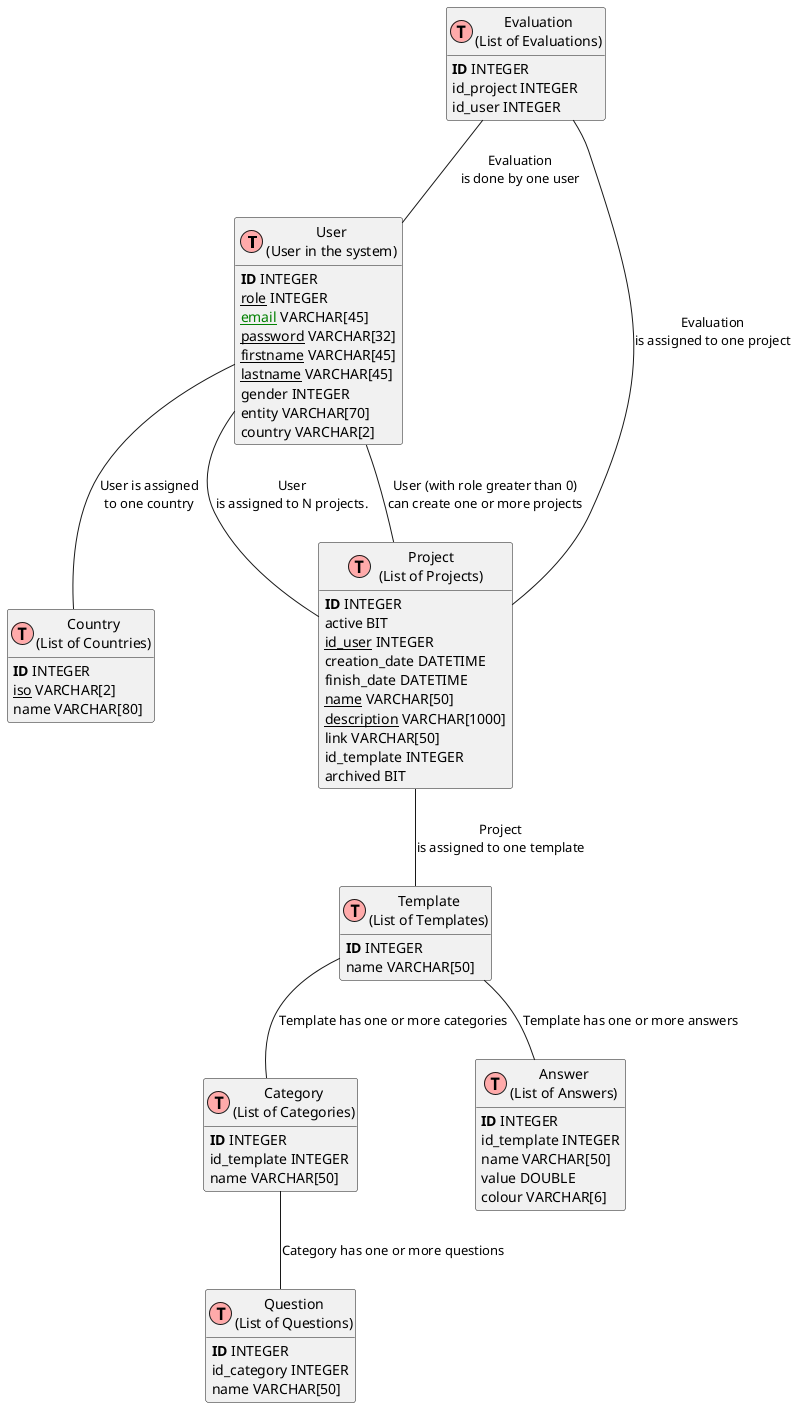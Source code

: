 @startuml
' uncomment the line below if you're using computer with a retina display
' skinparam dpi 300
!define Table(name,desc) class name as "desc" << (T,#FFAAAA) >>
' we use bold for primary key
' green color for unique
' and underscore for not_null
!define primary_key(x) <b>x</b>
!define unique(x) <color:green>x</color>
!define not_null(x) <u>x</u>
' other tags available:
' <i></i>
' <back:COLOR></color>, where color is a color name or html color code
' (#FFAACC)
' see: http://plantuml.com/classes.html#More
hide methods
hide stereotypes

' entities

Table(user, "User\n(User in the system)") {
primary_key(ID) INTEGER
not_null(role) INTEGER
not_null(unique(email)) VARCHAR[45]
not_null(password) VARCHAR[32]
not_null(firstname) VARCHAR[45]
not_null(lastname) VARCHAR[45]
gender INTEGER
entity VARCHAR[70]
country VARCHAR[2]
}

Table(country, "Country\n(List of Countries)") {
primary_key(ID) INTEGER
not_null(iso) VARCHAR[2]
name VARCHAR[80]
}

Table(project, "Project\n(List of Projects)") {
primary_key(ID) INTEGER
active BIT
not_null(id_user) INTEGER
creation_date DATETIME
finish_date DATETIME
not_null(name) VARCHAR[50]
not_null(description) VARCHAR[1000]
link VARCHAR[50]
id_template INTEGER
archived BIT
}

Table(evaluation, "Evaluation\n(List of Evaluations)") {
primary_key(ID) INTEGER
id_project INTEGER
id_user INTEGER
}

Table(template, "Template\n(List of Templates)") {
primary_key(ID) INTEGER
name VARCHAR[50]
}

Table(template_category, "Category\n(List of Categories)") {
primary_key(ID) INTEGER
id_template INTEGER
name VARCHAR[50]
}

Table(template_question, "Question\n(List of Questions)") {
primary_key(ID) INTEGER
id_category INTEGER
name VARCHAR[50]
}

Table(template_answer, "Answer\n(List of Answers)") {
primary_key(ID) INTEGER
id_template INTEGER
name VARCHAR[50]
value DOUBLE
colour VARCHAR[6]
}

' relationships
user -- country : "User is assigned\nto one country"
project -- user : "User (with role greater than 0)\ncan create one or more projects"
user -- project : "User\nis assigned to N projects."
evaluation -- project : "Evaluation\nis assigned to one project"
evaluation -- user : "Evaluation\nis done by one user"
project -- template : "Project\nis assigned to one template"
template -- template_category : "Template has one or more categories"
template_category -- template_question : "Category has one or more questions"
template -- template_answer : "Template has one or more answers"
@enduml
